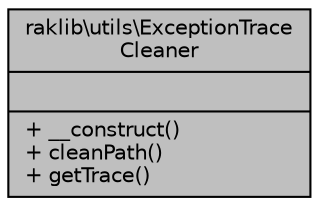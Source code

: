 digraph "raklib\utils\ExceptionTraceCleaner"
{
 // INTERACTIVE_SVG=YES
 // LATEX_PDF_SIZE
  edge [fontname="Helvetica",fontsize="10",labelfontname="Helvetica",labelfontsize="10"];
  node [fontname="Helvetica",fontsize="10",shape=record];
  Node1 [label="{raklib\\utils\\ExceptionTrace\lCleaner\n||+ __construct()\l+ cleanPath()\l+ getTrace()\l}",height=0.2,width=0.4,color="black", fillcolor="grey75", style="filled", fontcolor="black",tooltip=" "];
}

